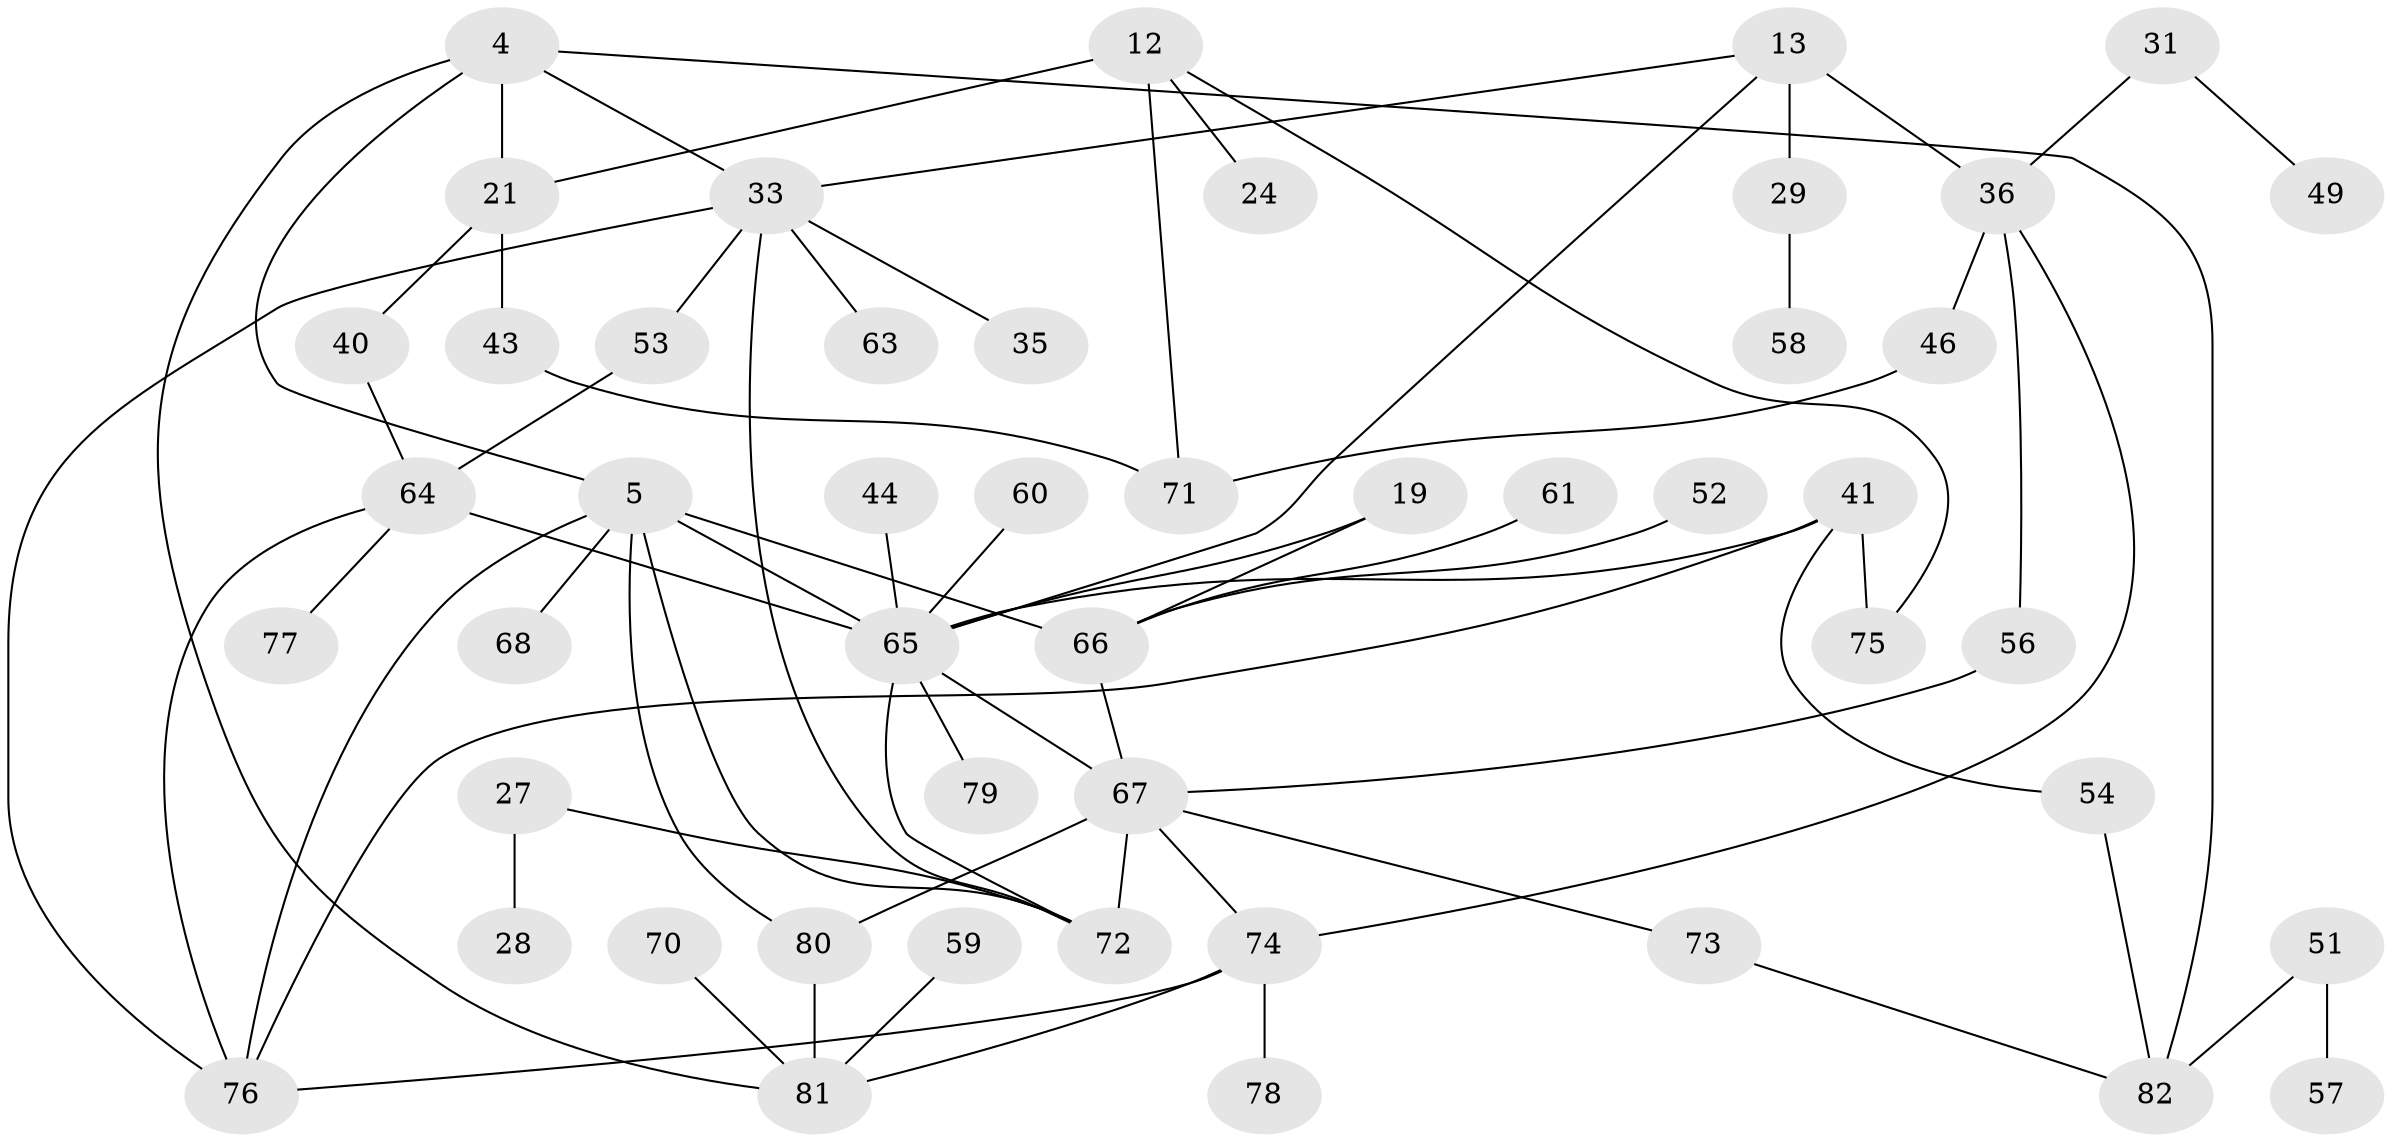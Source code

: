 // original degree distribution, {9: 0.012195121951219513, 3: 0.2073170731707317, 4: 0.12195121951219512, 7: 0.012195121951219513, 5: 0.0975609756097561, 1: 0.25609756097560976, 2: 0.2682926829268293, 6: 0.024390243902439025}
// Generated by graph-tools (version 1.1) at 2025/44/03/04/25 21:44:32]
// undirected, 49 vertices, 70 edges
graph export_dot {
graph [start="1"]
  node [color=gray90,style=filled];
  4;
  5 [super="+1"];
  12;
  13;
  19;
  21 [super="+10"];
  24;
  27;
  28;
  29;
  31;
  33 [super="+23"];
  35;
  36 [super="+15"];
  40;
  41;
  43;
  44;
  46;
  49;
  51;
  52;
  53;
  54;
  56;
  57;
  58;
  59;
  60;
  61;
  63;
  64 [super="+48"];
  65 [super="+22+17+18+38"];
  66 [super="+50"];
  67 [super="+34"];
  68;
  70;
  71 [super="+26"];
  72 [super="+30+47+25"];
  73 [super="+55"];
  74 [super="+69+62"];
  75;
  76 [super="+16"];
  77;
  78;
  79;
  80;
  81 [super="+42"];
  82 [super="+11"];
  4 -- 33 [weight=2];
  4 -- 5 [weight=2];
  4 -- 82;
  4 -- 81;
  4 -- 21;
  5 -- 68;
  5 -- 66;
  5 -- 80;
  5 -- 72;
  5 -- 65 [weight=3];
  5 -- 76;
  12 -- 24;
  12 -- 71 [weight=2];
  12 -- 75;
  12 -- 21;
  13 -- 29;
  13 -- 33;
  13 -- 36 [weight=2];
  13 -- 65;
  19 -- 65;
  19 -- 66;
  21 -- 40;
  21 -- 43;
  27 -- 28;
  27 -- 72;
  29 -- 58;
  31 -- 49;
  31 -- 36;
  33 -- 53;
  33 -- 63;
  33 -- 35;
  33 -- 76;
  33 -- 72 [weight=2];
  36 -- 46;
  36 -- 56;
  36 -- 74;
  40 -- 64;
  41 -- 54;
  41 -- 75;
  41 -- 65;
  41 -- 76;
  43 -- 71;
  44 -- 65;
  46 -- 71;
  51 -- 57;
  51 -- 82;
  52 -- 66;
  53 -- 64;
  54 -- 82;
  56 -- 67;
  59 -- 81;
  60 -- 65;
  61 -- 66;
  64 -- 65 [weight=2];
  64 -- 76;
  64 -- 77;
  65 -- 67;
  65 -- 79;
  65 -- 72;
  66 -- 67;
  67 -- 80;
  67 -- 73;
  67 -- 72 [weight=2];
  67 -- 74;
  70 -- 81;
  73 -- 82;
  74 -- 81;
  74 -- 76;
  74 -- 78;
  80 -- 81;
}
